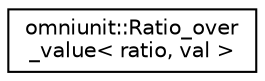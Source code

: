 digraph "Graphical Class Hierarchy"
{
  edge [fontname="Helvetica",fontsize="10",labelfontname="Helvetica",labelfontsize="10"];
  node [fontname="Helvetica",fontsize="10",shape=record];
  rankdir="LR";
  Node0 [label="omniunit::Ratio_over\l_value\< ratio, val \>",height=0.2,width=0.4,color="black", fillcolor="white", style="filled",URL="$classomniunit_1_1Ratio__over__value.html"];
}
